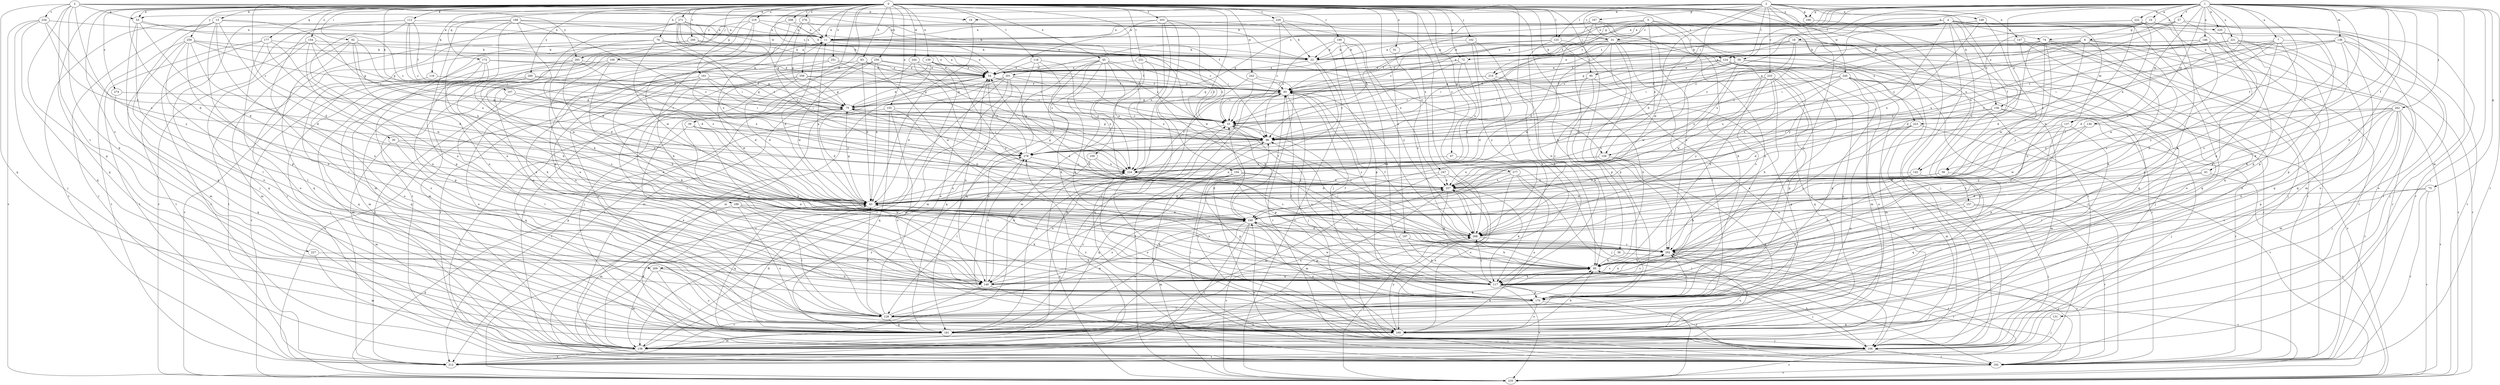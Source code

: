 strict digraph  {
0;
1;
2;
3;
4;
5;
6;
7;
10;
11;
13;
18;
19;
22;
30;
31;
33;
36;
39;
43;
45;
51;
53;
54;
56;
57;
58;
61;
65;
67;
72;
73;
74;
75;
76;
83;
85;
92;
95;
96;
100;
102;
104;
106;
107;
109;
112;
116;
117;
118;
123;
124;
128;
130;
131;
136;
137;
138;
139;
142;
146;
147;
148;
149;
154;
155;
156;
157;
159;
160;
161;
166;
167;
170;
172;
177;
181;
188;
189;
190;
192;
197;
201;
202;
203;
205;
208;
209;
210;
212;
219;
220;
221;
222;
223;
224;
227;
229;
231;
233;
234;
235;
242;
244;
245;
246;
247;
250;
251;
256;
257;
259;
260;
262;
265;
268;
271;
274;
276;
277;
279;
0 -> 13  [label=b];
0 -> 30  [label=c];
0 -> 36  [label=d];
0 -> 39  [label=d];
0 -> 43  [label=d];
0 -> 45  [label=e];
0 -> 51  [label=e];
0 -> 53  [label=e];
0 -> 56  [label=f];
0 -> 67  [label=g];
0 -> 72  [label=g];
0 -> 76  [label=h];
0 -> 83  [label=h];
0 -> 85  [label=h];
0 -> 92  [label=i];
0 -> 95  [label=i];
0 -> 100  [label=j];
0 -> 102  [label=j];
0 -> 104  [label=j];
0 -> 106  [label=j];
0 -> 107  [label=k];
0 -> 109  [label=k];
0 -> 112  [label=k];
0 -> 116  [label=k];
0 -> 118  [label=l];
0 -> 123  [label=l];
0 -> 139  [label=n];
0 -> 142  [label=n];
0 -> 154  [label=o];
0 -> 155  [label=o];
0 -> 161  [label=p];
0 -> 172  [label=q];
0 -> 177  [label=q];
0 -> 181  [label=q];
0 -> 189  [label=r];
0 -> 190  [label=r];
0 -> 197  [label=s];
0 -> 201  [label=s];
0 -> 203  [label=t];
0 -> 205  [label=t];
0 -> 208  [label=t];
0 -> 209  [label=t];
0 -> 219  [label=u];
0 -> 220  [label=u];
0 -> 227  [label=v];
0 -> 229  [label=v];
0 -> 231  [label=v];
0 -> 242  [label=w];
0 -> 244  [label=w];
0 -> 247  [label=x];
0 -> 250  [label=x];
0 -> 251  [label=x];
0 -> 256  [label=x];
0 -> 259  [label=y];
0 -> 260  [label=y];
0 -> 271  [label=z];
0 -> 274  [label=z];
0 -> 276  [label=z];
0 -> 277  [label=z];
0 -> 58  [label=r];
1 -> 6  [label=a];
1 -> 7  [label=a];
1 -> 10  [label=a];
1 -> 18  [label=b];
1 -> 19  [label=b];
1 -> 56  [label=f];
1 -> 57  [label=f];
1 -> 58  [label=f];
1 -> 61  [label=f];
1 -> 65  [label=f];
1 -> 72  [label=g];
1 -> 73  [label=g];
1 -> 85  [label=h];
1 -> 106  [label=j];
1 -> 130  [label=m];
1 -> 131  [label=m];
1 -> 136  [label=m];
1 -> 137  [label=m];
1 -> 142  [label=n];
1 -> 146  [label=n];
1 -> 166  [label=p];
1 -> 192  [label=r];
1 -> 201  [label=s];
1 -> 202  [label=s];
1 -> 220  [label=u];
1 -> 221  [label=u];
1 -> 222  [label=u];
1 -> 223  [label=u];
1 -> 257  [label=x];
1 -> 262  [label=y];
1 -> 279  [label=z];
2 -> 31  [label=c];
2 -> 43  [label=d];
2 -> 53  [label=e];
2 -> 117  [label=k];
2 -> 123  [label=l];
2 -> 124  [label=l];
2 -> 147  [label=n];
2 -> 148  [label=n];
2 -> 149  [label=n];
2 -> 156  [label=o];
2 -> 166  [label=p];
2 -> 167  [label=p];
2 -> 233  [label=v];
2 -> 245  [label=w];
2 -> 246  [label=w];
2 -> 265  [label=y];
3 -> 19  [label=b];
3 -> 22  [label=b];
3 -> 31  [label=c];
3 -> 53  [label=e];
3 -> 117  [label=k];
3 -> 170  [label=p];
3 -> 181  [label=q];
3 -> 209  [label=t];
3 -> 234  [label=v];
3 -> 265  [label=y];
3 -> 268  [label=y];
4 -> 11  [label=a];
4 -> 74  [label=g];
4 -> 95  [label=i];
4 -> 106  [label=j];
4 -> 137  [label=m];
4 -> 156  [label=o];
4 -> 157  [label=o];
4 -> 192  [label=r];
4 -> 210  [label=t];
4 -> 257  [label=x];
4 -> 268  [label=y];
5 -> 31  [label=c];
5 -> 33  [label=c];
5 -> 96  [label=i];
5 -> 117  [label=k];
5 -> 124  [label=l];
5 -> 159  [label=o];
5 -> 210  [label=t];
5 -> 223  [label=u];
6 -> 22  [label=b];
6 -> 43  [label=d];
6 -> 96  [label=i];
6 -> 159  [label=o];
6 -> 212  [label=t];
6 -> 224  [label=u];
6 -> 235  [label=v];
6 -> 246  [label=w];
7 -> 22  [label=b];
7 -> 43  [label=d];
7 -> 96  [label=i];
7 -> 117  [label=k];
7 -> 202  [label=s];
7 -> 224  [label=u];
7 -> 268  [label=y];
10 -> 11  [label=a];
10 -> 65  [label=f];
10 -> 74  [label=g];
10 -> 138  [label=m];
10 -> 192  [label=r];
10 -> 279  [label=z];
11 -> 22  [label=b];
11 -> 43  [label=d];
11 -> 96  [label=i];
11 -> 138  [label=m];
11 -> 159  [label=o];
13 -> 11  [label=a];
13 -> 43  [label=d];
13 -> 96  [label=i];
13 -> 149  [label=n];
13 -> 160  [label=o];
13 -> 170  [label=p];
13 -> 192  [label=r];
13 -> 212  [label=t];
18 -> 22  [label=b];
18 -> 33  [label=c];
18 -> 54  [label=e];
18 -> 96  [label=i];
18 -> 160  [label=o];
18 -> 170  [label=p];
18 -> 279  [label=z];
19 -> 43  [label=d];
22 -> 54  [label=e];
22 -> 149  [label=n];
22 -> 235  [label=v];
30 -> 43  [label=d];
30 -> 138  [label=m];
30 -> 170  [label=p];
30 -> 279  [label=z];
31 -> 22  [label=b];
31 -> 65  [label=f];
31 -> 96  [label=i];
31 -> 106  [label=j];
31 -> 128  [label=l];
31 -> 170  [label=p];
31 -> 192  [label=r];
31 -> 202  [label=s];
31 -> 246  [label=w];
33 -> 96  [label=i];
33 -> 170  [label=p];
33 -> 181  [label=q];
36 -> 85  [label=h];
36 -> 192  [label=r];
39 -> 85  [label=h];
39 -> 96  [label=i];
39 -> 149  [label=n];
39 -> 192  [label=r];
43 -> 11  [label=a];
43 -> 75  [label=g];
43 -> 117  [label=k];
43 -> 181  [label=q];
43 -> 224  [label=u];
43 -> 246  [label=w];
45 -> 33  [label=c];
45 -> 54  [label=e];
45 -> 85  [label=h];
45 -> 117  [label=k];
45 -> 160  [label=o];
45 -> 181  [label=q];
45 -> 224  [label=u];
45 -> 257  [label=x];
45 -> 279  [label=z];
51 -> 202  [label=s];
53 -> 11  [label=a];
53 -> 33  [label=c];
53 -> 43  [label=d];
53 -> 128  [label=l];
53 -> 181  [label=q];
54 -> 65  [label=f];
54 -> 75  [label=g];
54 -> 149  [label=n];
54 -> 257  [label=x];
56 -> 117  [label=k];
56 -> 246  [label=w];
56 -> 257  [label=x];
57 -> 11  [label=a];
57 -> 85  [label=h];
57 -> 170  [label=p];
57 -> 224  [label=u];
57 -> 279  [label=z];
58 -> 54  [label=e];
58 -> 75  [label=g];
58 -> 96  [label=i];
58 -> 106  [label=j];
58 -> 192  [label=r];
58 -> 257  [label=x];
61 -> 202  [label=s];
61 -> 235  [label=v];
61 -> 257  [label=x];
65 -> 75  [label=g];
65 -> 96  [label=i];
65 -> 106  [label=j];
65 -> 181  [label=q];
65 -> 202  [label=s];
65 -> 268  [label=y];
67 -> 106  [label=j];
67 -> 224  [label=u];
72 -> 43  [label=d];
72 -> 54  [label=e];
72 -> 224  [label=u];
72 -> 279  [label=z];
73 -> 43  [label=d];
73 -> 192  [label=r];
73 -> 202  [label=s];
73 -> 235  [label=v];
74 -> 22  [label=b];
74 -> 43  [label=d];
74 -> 65  [label=f];
74 -> 106  [label=j];
74 -> 117  [label=k];
74 -> 181  [label=q];
74 -> 246  [label=w];
74 -> 268  [label=y];
75 -> 33  [label=c];
75 -> 43  [label=d];
75 -> 54  [label=e];
75 -> 128  [label=l];
75 -> 181  [label=q];
75 -> 257  [label=x];
76 -> 22  [label=b];
76 -> 43  [label=d];
76 -> 54  [label=e];
76 -> 96  [label=i];
76 -> 212  [label=t];
76 -> 246  [label=w];
83 -> 33  [label=c];
83 -> 43  [label=d];
83 -> 54  [label=e];
83 -> 160  [label=o];
83 -> 246  [label=w];
85 -> 117  [label=k];
85 -> 149  [label=n];
85 -> 160  [label=o];
85 -> 192  [label=r];
85 -> 235  [label=v];
92 -> 22  [label=b];
92 -> 138  [label=m];
92 -> 149  [label=n];
92 -> 181  [label=q];
92 -> 224  [label=u];
92 -> 279  [label=z];
95 -> 33  [label=c];
95 -> 65  [label=f];
95 -> 117  [label=k];
95 -> 181  [label=q];
95 -> 268  [label=y];
96 -> 75  [label=g];
96 -> 235  [label=v];
96 -> 279  [label=z];
100 -> 54  [label=e];
100 -> 85  [label=h];
100 -> 138  [label=m];
100 -> 149  [label=n];
102 -> 22  [label=b];
102 -> 85  [label=h];
102 -> 117  [label=k];
102 -> 268  [label=y];
104 -> 149  [label=n];
104 -> 170  [label=p];
104 -> 181  [label=q];
104 -> 202  [label=s];
104 -> 257  [label=x];
106 -> 33  [label=c];
106 -> 43  [label=d];
106 -> 85  [label=h];
106 -> 96  [label=i];
106 -> 192  [label=r];
106 -> 212  [label=t];
106 -> 235  [label=v];
106 -> 279  [label=z];
107 -> 75  [label=g];
107 -> 128  [label=l];
107 -> 279  [label=z];
109 -> 149  [label=n];
109 -> 202  [label=s];
109 -> 224  [label=u];
112 -> 11  [label=a];
112 -> 33  [label=c];
112 -> 65  [label=f];
112 -> 96  [label=i];
112 -> 106  [label=j];
112 -> 128  [label=l];
112 -> 149  [label=n];
116 -> 65  [label=f];
116 -> 181  [label=q];
117 -> 33  [label=c];
117 -> 65  [label=f];
117 -> 106  [label=j];
117 -> 170  [label=p];
117 -> 192  [label=r];
117 -> 202  [label=s];
117 -> 235  [label=v];
117 -> 246  [label=w];
117 -> 268  [label=y];
118 -> 54  [label=e];
118 -> 117  [label=k];
118 -> 138  [label=m];
118 -> 224  [label=u];
118 -> 257  [label=x];
123 -> 22  [label=b];
123 -> 65  [label=f];
123 -> 117  [label=k];
123 -> 160  [label=o];
123 -> 170  [label=p];
124 -> 54  [label=e];
124 -> 85  [label=h];
124 -> 96  [label=i];
124 -> 138  [label=m];
124 -> 160  [label=o];
124 -> 170  [label=p];
124 -> 192  [label=r];
124 -> 246  [label=w];
128 -> 11  [label=a];
128 -> 43  [label=d];
128 -> 54  [label=e];
128 -> 85  [label=h];
128 -> 160  [label=o];
128 -> 181  [label=q];
128 -> 246  [label=w];
128 -> 257  [label=x];
130 -> 96  [label=i];
130 -> 106  [label=j];
130 -> 246  [label=w];
130 -> 268  [label=y];
131 -> 106  [label=j];
131 -> 181  [label=q];
136 -> 22  [label=b];
136 -> 33  [label=c];
136 -> 75  [label=g];
136 -> 106  [label=j];
136 -> 160  [label=o];
136 -> 181  [label=q];
136 -> 202  [label=s];
137 -> 96  [label=i];
137 -> 128  [label=l];
137 -> 170  [label=p];
137 -> 202  [label=s];
137 -> 268  [label=y];
138 -> 212  [label=t];
138 -> 279  [label=z];
139 -> 33  [label=c];
139 -> 54  [label=e];
139 -> 138  [label=m];
139 -> 192  [label=r];
139 -> 212  [label=t];
139 -> 268  [label=y];
142 -> 85  [label=h];
142 -> 181  [label=q];
142 -> 257  [label=x];
146 -> 22  [label=b];
146 -> 54  [label=e];
146 -> 170  [label=p];
146 -> 192  [label=r];
146 -> 202  [label=s];
146 -> 224  [label=u];
147 -> 22  [label=b];
147 -> 160  [label=o];
147 -> 181  [label=q];
147 -> 192  [label=r];
148 -> 11  [label=a];
148 -> 149  [label=n];
148 -> 192  [label=r];
148 -> 257  [label=x];
148 -> 268  [label=y];
149 -> 75  [label=g];
149 -> 192  [label=r];
149 -> 202  [label=s];
149 -> 212  [label=t];
149 -> 257  [label=x];
149 -> 279  [label=z];
154 -> 22  [label=b];
154 -> 75  [label=g];
154 -> 149  [label=n];
154 -> 181  [label=q];
154 -> 212  [label=t];
154 -> 257  [label=x];
155 -> 33  [label=c];
155 -> 160  [label=o];
155 -> 181  [label=q];
155 -> 212  [label=t];
155 -> 246  [label=w];
156 -> 33  [label=c];
156 -> 43  [label=d];
156 -> 117  [label=k];
156 -> 138  [label=m];
156 -> 192  [label=r];
157 -> 106  [label=j];
157 -> 117  [label=k];
157 -> 192  [label=r];
157 -> 246  [label=w];
159 -> 117  [label=k];
159 -> 181  [label=q];
159 -> 224  [label=u];
159 -> 257  [label=x];
160 -> 85  [label=h];
160 -> 106  [label=j];
160 -> 202  [label=s];
160 -> 268  [label=y];
161 -> 43  [label=d];
161 -> 65  [label=f];
161 -> 75  [label=g];
161 -> 96  [label=i];
161 -> 117  [label=k];
161 -> 149  [label=n];
161 -> 160  [label=o];
166 -> 106  [label=j];
167 -> 11  [label=a];
167 -> 43  [label=d];
167 -> 75  [label=g];
167 -> 149  [label=n];
167 -> 202  [label=s];
167 -> 212  [label=t];
170 -> 11  [label=a];
170 -> 65  [label=f];
170 -> 128  [label=l];
170 -> 160  [label=o];
170 -> 202  [label=s];
170 -> 235  [label=v];
172 -> 43  [label=d];
172 -> 54  [label=e];
172 -> 75  [label=g];
172 -> 117  [label=k];
172 -> 160  [label=o];
172 -> 170  [label=p];
177 -> 22  [label=b];
177 -> 43  [label=d];
177 -> 160  [label=o];
177 -> 192  [label=r];
177 -> 212  [label=t];
177 -> 246  [label=w];
181 -> 43  [label=d];
181 -> 85  [label=h];
181 -> 106  [label=j];
181 -> 138  [label=m];
181 -> 246  [label=w];
188 -> 11  [label=a];
188 -> 22  [label=b];
188 -> 43  [label=d];
188 -> 117  [label=k];
188 -> 149  [label=n];
188 -> 170  [label=p];
188 -> 235  [label=v];
188 -> 279  [label=z];
189 -> 117  [label=k];
189 -> 128  [label=l];
189 -> 138  [label=m];
189 -> 160  [label=o];
189 -> 246  [label=w];
190 -> 22  [label=b];
190 -> 33  [label=c];
190 -> 117  [label=k];
190 -> 170  [label=p];
190 -> 268  [label=y];
192 -> 54  [label=e];
192 -> 96  [label=i];
192 -> 235  [label=v];
192 -> 246  [label=w];
197 -> 85  [label=h];
197 -> 117  [label=k];
197 -> 149  [label=n];
197 -> 202  [label=s];
201 -> 43  [label=d];
201 -> 65  [label=f];
201 -> 75  [label=g];
201 -> 96  [label=i];
201 -> 138  [label=m];
201 -> 181  [label=q];
201 -> 235  [label=v];
202 -> 43  [label=d];
202 -> 65  [label=f];
202 -> 85  [label=h];
202 -> 96  [label=i];
202 -> 149  [label=n];
202 -> 192  [label=r];
202 -> 212  [label=t];
203 -> 11  [label=a];
203 -> 54  [label=e];
203 -> 160  [label=o];
203 -> 192  [label=r];
203 -> 224  [label=u];
203 -> 246  [label=w];
203 -> 257  [label=x];
205 -> 22  [label=b];
205 -> 54  [label=e];
205 -> 160  [label=o];
205 -> 235  [label=v];
208 -> 11  [label=a];
208 -> 22  [label=b];
208 -> 246  [label=w];
208 -> 257  [label=x];
209 -> 106  [label=j];
209 -> 138  [label=m];
209 -> 149  [label=n];
209 -> 160  [label=o];
210 -> 43  [label=d];
210 -> 65  [label=f];
210 -> 75  [label=g];
210 -> 85  [label=h];
212 -> 33  [label=c];
219 -> 11  [label=a];
219 -> 96  [label=i];
219 -> 117  [label=k];
219 -> 138  [label=m];
219 -> 170  [label=p];
219 -> 192  [label=r];
220 -> 170  [label=p];
220 -> 235  [label=v];
221 -> 22  [label=b];
221 -> 33  [label=c];
221 -> 54  [label=e];
221 -> 75  [label=g];
221 -> 85  [label=h];
221 -> 160  [label=o];
221 -> 181  [label=q];
221 -> 235  [label=v];
222 -> 11  [label=a];
222 -> 54  [label=e];
222 -> 170  [label=p];
222 -> 181  [label=q];
222 -> 246  [label=w];
223 -> 96  [label=i];
223 -> 138  [label=m];
223 -> 181  [label=q];
223 -> 202  [label=s];
223 -> 235  [label=v];
224 -> 65  [label=f];
224 -> 75  [label=g];
224 -> 160  [label=o];
224 -> 257  [label=x];
227 -> 85  [label=h];
227 -> 138  [label=m];
229 -> 11  [label=a];
229 -> 22  [label=b];
229 -> 33  [label=c];
229 -> 106  [label=j];
229 -> 268  [label=y];
231 -> 33  [label=c];
231 -> 54  [label=e];
231 -> 85  [label=h];
231 -> 138  [label=m];
233 -> 65  [label=f];
233 -> 85  [label=h];
233 -> 170  [label=p];
233 -> 181  [label=q];
233 -> 202  [label=s];
233 -> 246  [label=w];
233 -> 268  [label=y];
234 -> 11  [label=a];
234 -> 106  [label=j];
234 -> 181  [label=q];
234 -> 224  [label=u];
234 -> 235  [label=v];
234 -> 257  [label=x];
235 -> 43  [label=d];
235 -> 65  [label=f];
235 -> 224  [label=u];
235 -> 268  [label=y];
242 -> 33  [label=c];
242 -> 65  [label=f];
242 -> 138  [label=m];
242 -> 192  [label=r];
244 -> 54  [label=e];
244 -> 85  [label=h];
244 -> 138  [label=m];
244 -> 224  [label=u];
245 -> 65  [label=f];
245 -> 96  [label=i];
245 -> 106  [label=j];
245 -> 138  [label=m];
245 -> 160  [label=o];
245 -> 170  [label=p];
245 -> 224  [label=u];
245 -> 235  [label=v];
245 -> 257  [label=x];
246 -> 65  [label=f];
246 -> 138  [label=m];
246 -> 160  [label=o];
246 -> 170  [label=p];
246 -> 212  [label=t];
246 -> 235  [label=v];
246 -> 268  [label=y];
247 -> 43  [label=d];
247 -> 138  [label=m];
247 -> 160  [label=o];
247 -> 257  [label=x];
250 -> 43  [label=d];
250 -> 54  [label=e];
250 -> 65  [label=f];
250 -> 106  [label=j];
250 -> 128  [label=l];
250 -> 192  [label=r];
250 -> 246  [label=w];
251 -> 54  [label=e];
251 -> 192  [label=r];
251 -> 212  [label=t];
251 -> 224  [label=u];
256 -> 33  [label=c];
256 -> 43  [label=d];
256 -> 65  [label=f];
256 -> 75  [label=g];
256 -> 235  [label=v];
256 -> 246  [label=w];
257 -> 43  [label=d];
257 -> 85  [label=h];
257 -> 117  [label=k];
257 -> 138  [label=m];
257 -> 160  [label=o];
257 -> 268  [label=y];
259 -> 22  [label=b];
259 -> 43  [label=d];
259 -> 54  [label=e];
259 -> 75  [label=g];
259 -> 128  [label=l];
259 -> 138  [label=m];
259 -> 149  [label=n];
259 -> 212  [label=t];
260 -> 65  [label=f];
260 -> 96  [label=i];
260 -> 138  [label=m];
260 -> 181  [label=q];
260 -> 202  [label=s];
262 -> 33  [label=c];
262 -> 43  [label=d];
262 -> 106  [label=j];
262 -> 138  [label=m];
262 -> 149  [label=n];
262 -> 170  [label=p];
262 -> 192  [label=r];
262 -> 235  [label=v];
262 -> 257  [label=x];
265 -> 54  [label=e];
265 -> 212  [label=t];
265 -> 235  [label=v];
265 -> 257  [label=x];
265 -> 268  [label=y];
268 -> 33  [label=c];
268 -> 54  [label=e];
268 -> 202  [label=s];
268 -> 257  [label=x];
271 -> 11  [label=a];
271 -> 22  [label=b];
271 -> 33  [label=c];
271 -> 54  [label=e];
271 -> 75  [label=g];
271 -> 85  [label=h];
271 -> 192  [label=r];
271 -> 279  [label=z];
274 -> 75  [label=g];
274 -> 181  [label=q];
276 -> 11  [label=a];
276 -> 65  [label=f];
276 -> 75  [label=g];
276 -> 224  [label=u];
277 -> 43  [label=d];
277 -> 128  [label=l];
277 -> 160  [label=o];
277 -> 192  [label=r];
277 -> 257  [label=x];
279 -> 54  [label=e];
279 -> 128  [label=l];
279 -> 224  [label=u];
}
